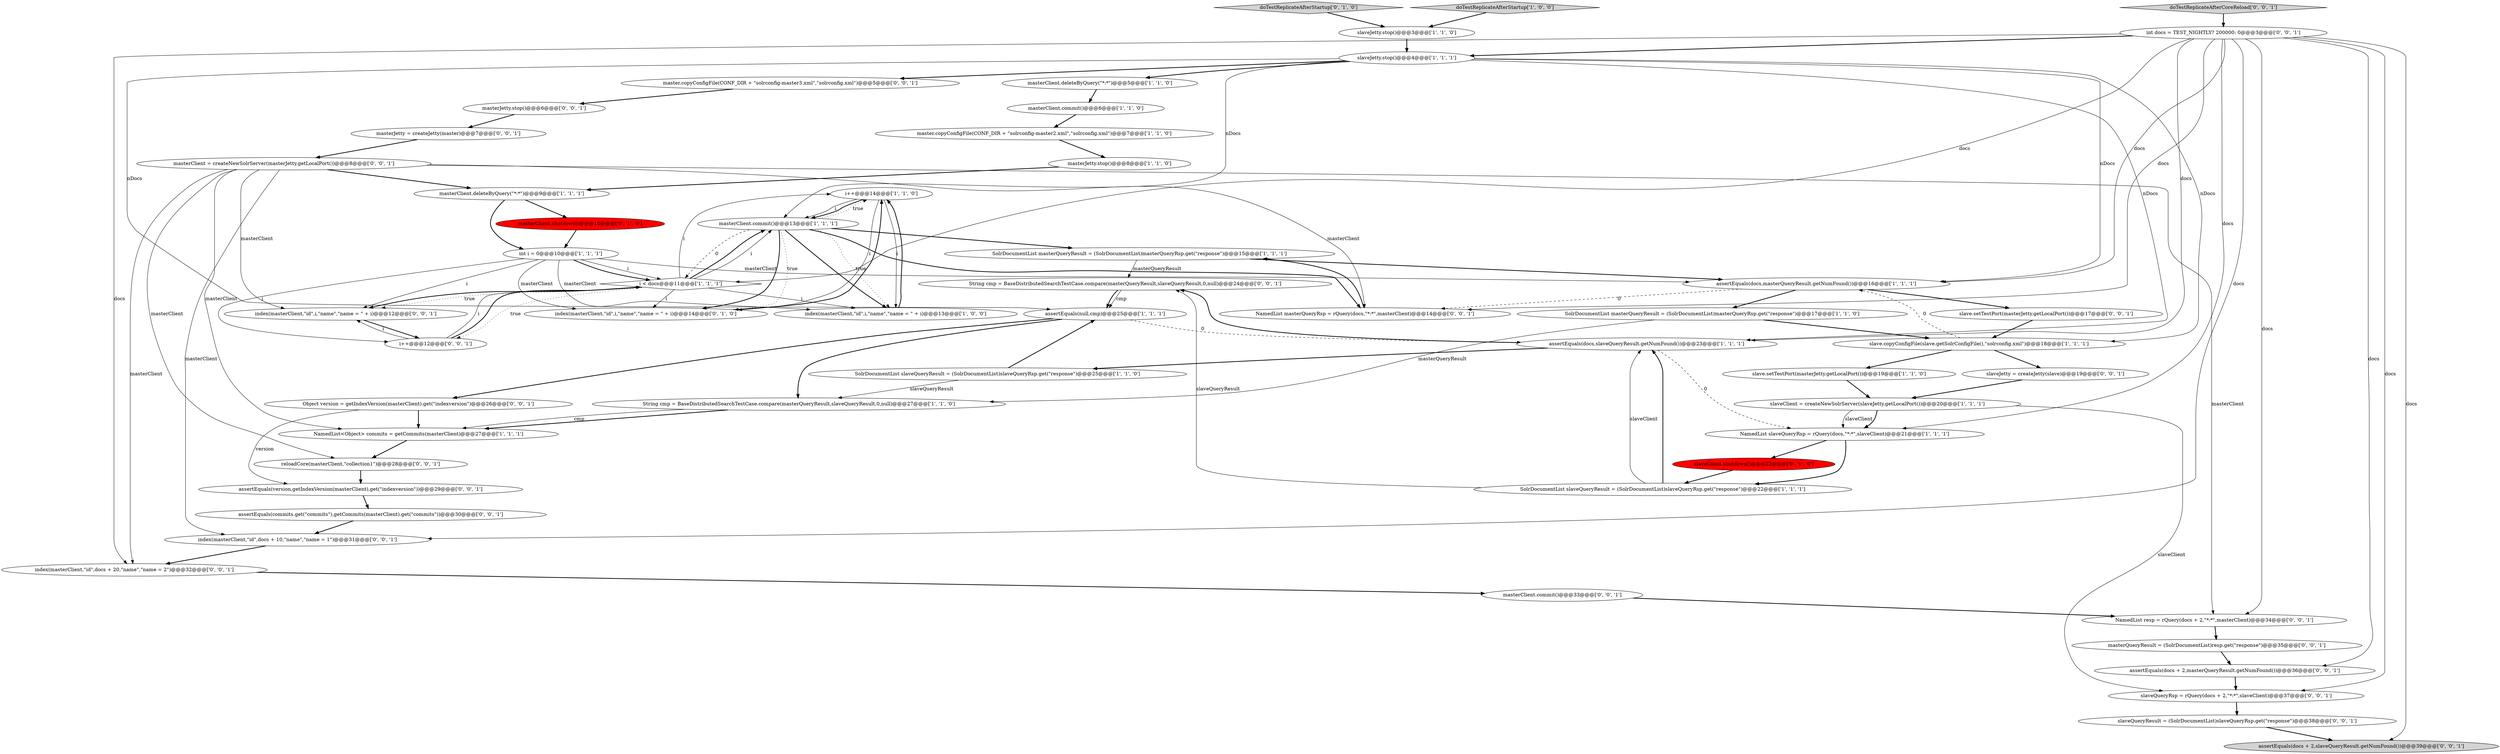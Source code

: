digraph {
13 [style = filled, label = "i++@@@14@@@['1', '1', '0']", fillcolor = white, shape = ellipse image = "AAA0AAABBB1BBB"];
11 [style = filled, label = "slaveJetty.stop()@@@3@@@['1', '1', '0']", fillcolor = white, shape = ellipse image = "AAA0AAABBB1BBB"];
42 [style = filled, label = "slaveJetty = createJetty(slave)@@@19@@@['0', '0', '1']", fillcolor = white, shape = ellipse image = "AAA0AAABBB3BBB"];
16 [style = filled, label = "masterClient.commit()@@@6@@@['1', '1', '0']", fillcolor = white, shape = ellipse image = "AAA0AAABBB1BBB"];
27 [style = filled, label = "doTestReplicateAfterStartup['0', '1', '0']", fillcolor = lightgray, shape = diamond image = "AAA0AAABBB2BBB"];
43 [style = filled, label = "NamedList resp = rQuery(docs + 2,\"*:*\",masterClient)@@@34@@@['0', '0', '1']", fillcolor = white, shape = ellipse image = "AAA0AAABBB3BBB"];
3 [style = filled, label = "slave.copyConfigFile(slave.getSolrConfigFile(),\"solrconfig.xml\")@@@18@@@['1', '1', '1']", fillcolor = white, shape = ellipse image = "AAA0AAABBB1BBB"];
41 [style = filled, label = "String cmp = BaseDistributedSearchTestCase.compare(masterQueryResult,slaveQueryResult,0,null)@@@24@@@['0', '0', '1']", fillcolor = white, shape = ellipse image = "AAA0AAABBB3BBB"];
52 [style = filled, label = "index(masterClient,\"id\",docs + 10,\"name\",\"name = 1\")@@@31@@@['0', '0', '1']", fillcolor = white, shape = ellipse image = "AAA0AAABBB3BBB"];
24 [style = filled, label = "SolrDocumentList masterQueryResult = (SolrDocumentList)masterQueryRsp.get(\"response\")@@@15@@@['1', '1', '1']", fillcolor = white, shape = ellipse image = "AAA0AAABBB1BBB"];
0 [style = filled, label = "NamedList slaveQueryRsp = rQuery(docs,\"*:*\",slaveClient)@@@21@@@['1', '1', '1']", fillcolor = white, shape = ellipse image = "AAA0AAABBB1BBB"];
17 [style = filled, label = "i < docs@@@11@@@['1', '1', '1']", fillcolor = white, shape = diamond image = "AAA0AAABBB1BBB"];
22 [style = filled, label = "master.copyConfigFile(CONF_DIR + \"solrconfig-master2.xml\",\"solrconfig.xml\")@@@7@@@['1', '1', '0']", fillcolor = white, shape = ellipse image = "AAA0AAABBB1BBB"];
14 [style = filled, label = "doTestReplicateAfterStartup['1', '0', '0']", fillcolor = lightgray, shape = diamond image = "AAA0AAABBB1BBB"];
23 [style = filled, label = "masterJetty.stop()@@@8@@@['1', '1', '0']", fillcolor = white, shape = ellipse image = "AAA0AAABBB1BBB"];
40 [style = filled, label = "assertEquals(commits.get(\"commits\"),getCommits(masterClient).get(\"commits\"))@@@30@@@['0', '0', '1']", fillcolor = white, shape = ellipse image = "AAA0AAABBB3BBB"];
46 [style = filled, label = "master.copyConfigFile(CONF_DIR + \"solrconfig-master3.xml\",\"solrconfig.xml\")@@@5@@@['0', '0', '1']", fillcolor = white, shape = ellipse image = "AAA0AAABBB3BBB"];
8 [style = filled, label = "slave.setTestPort(masterJetty.getLocalPort())@@@19@@@['1', '1', '0']", fillcolor = white, shape = ellipse image = "AAA0AAABBB1BBB"];
45 [style = filled, label = "index(masterClient,\"id\",docs + 20,\"name\",\"name = 2\")@@@32@@@['0', '0', '1']", fillcolor = white, shape = ellipse image = "AAA0AAABBB3BBB"];
29 [style = filled, label = "masterClient.shutdown()@@@10@@@['0', '1', '0']", fillcolor = red, shape = ellipse image = "AAA1AAABBB2BBB"];
33 [style = filled, label = "slaveQueryRsp = rQuery(docs + 2,\"*:*\",slaveClient)@@@37@@@['0', '0', '1']", fillcolor = white, shape = ellipse image = "AAA0AAABBB3BBB"];
15 [style = filled, label = "slaveClient = createNewSolrServer(slaveJetty.getLocalPort())@@@20@@@['1', '1', '1']", fillcolor = white, shape = ellipse image = "AAA0AAABBB1BBB"];
4 [style = filled, label = "masterClient.commit()@@@13@@@['1', '1', '1']", fillcolor = white, shape = ellipse image = "AAA0AAABBB1BBB"];
7 [style = filled, label = "index(masterClient,\"id\",i,\"name\",\"name = \" + i)@@@13@@@['1', '0', '0']", fillcolor = white, shape = ellipse image = "AAA0AAABBB1BBB"];
31 [style = filled, label = "assertEquals(docs + 2,slaveQueryResult.getNumFound())@@@39@@@['0', '0', '1']", fillcolor = lightgray, shape = ellipse image = "AAA0AAABBB3BBB"];
49 [style = filled, label = "NamedList masterQueryRsp = rQuery(docs,\"*:*\",masterClient)@@@14@@@['0', '0', '1']", fillcolor = white, shape = ellipse image = "AAA0AAABBB3BBB"];
54 [style = filled, label = "masterJetty = createJetty(master)@@@7@@@['0', '0', '1']", fillcolor = white, shape = ellipse image = "AAA0AAABBB3BBB"];
19 [style = filled, label = "SolrDocumentList masterQueryResult = (SolrDocumentList)masterQueryRsp.get(\"response\")@@@17@@@['1', '1', '0']", fillcolor = white, shape = ellipse image = "AAA0AAABBB1BBB"];
30 [style = filled, label = "slave.setTestPort(masterJetty.getLocalPort())@@@17@@@['0', '0', '1']", fillcolor = white, shape = ellipse image = "AAA0AAABBB3BBB"];
48 [style = filled, label = "slaveQueryResult = (SolrDocumentList)slaveQueryRsp.get(\"response\")@@@38@@@['0', '0', '1']", fillcolor = white, shape = ellipse image = "AAA0AAABBB3BBB"];
36 [style = filled, label = "reloadCore(masterClient,\"collection1\")@@@28@@@['0', '0', '1']", fillcolor = white, shape = ellipse image = "AAA0AAABBB3BBB"];
50 [style = filled, label = "assertEquals(docs + 2,masterQueryResult.getNumFound())@@@36@@@['0', '0', '1']", fillcolor = white, shape = ellipse image = "AAA0AAABBB3BBB"];
25 [style = filled, label = "NamedList<Object> commits = getCommits(masterClient)@@@27@@@['1', '1', '1']", fillcolor = white, shape = ellipse image = "AAA0AAABBB1BBB"];
34 [style = filled, label = "int docs = TEST_NIGHTLY? 200000: 0@@@3@@@['0', '0', '1']", fillcolor = white, shape = ellipse image = "AAA0AAABBB3BBB"];
5 [style = filled, label = "assertEquals(docs,masterQueryResult.getNumFound())@@@16@@@['1', '1', '1']", fillcolor = white, shape = ellipse image = "AAA0AAABBB1BBB"];
32 [style = filled, label = "assertEquals(version,getIndexVersion(masterClient).get(\"indexversion\"))@@@29@@@['0', '0', '1']", fillcolor = white, shape = ellipse image = "AAA0AAABBB3BBB"];
2 [style = filled, label = "SolrDocumentList slaveQueryResult = (SolrDocumentList)slaveQueryRsp.get(\"response\")@@@25@@@['1', '1', '0']", fillcolor = white, shape = ellipse image = "AAA0AAABBB1BBB"];
39 [style = filled, label = "masterClient = createNewSolrServer(masterJetty.getLocalPort())@@@8@@@['0', '0', '1']", fillcolor = white, shape = ellipse image = "AAA0AAABBB3BBB"];
44 [style = filled, label = "masterQueryResult = (SolrDocumentList)resp.get(\"response\")@@@35@@@['0', '0', '1']", fillcolor = white, shape = ellipse image = "AAA0AAABBB3BBB"];
10 [style = filled, label = "SolrDocumentList slaveQueryResult = (SolrDocumentList)slaveQueryRsp.get(\"response\")@@@22@@@['1', '1', '1']", fillcolor = white, shape = ellipse image = "AAA0AAABBB1BBB"];
53 [style = filled, label = "doTestReplicateAfterCoreReload['0', '0', '1']", fillcolor = lightgray, shape = diamond image = "AAA0AAABBB3BBB"];
6 [style = filled, label = "masterClient.deleteByQuery(\"*:*\")@@@9@@@['1', '1', '1']", fillcolor = white, shape = ellipse image = "AAA0AAABBB1BBB"];
18 [style = filled, label = "assertEquals(null,cmp)@@@25@@@['1', '1', '1']", fillcolor = white, shape = ellipse image = "AAA0AAABBB1BBB"];
12 [style = filled, label = "slaveJetty.stop()@@@4@@@['1', '1', '1']", fillcolor = white, shape = ellipse image = "AAA0AAABBB1BBB"];
28 [style = filled, label = "slaveClient.shutdown()@@@22@@@['0', '1', '0']", fillcolor = red, shape = ellipse image = "AAA1AAABBB2BBB"];
9 [style = filled, label = "masterClient.deleteByQuery(\"*:*\")@@@5@@@['1', '1', '0']", fillcolor = white, shape = ellipse image = "AAA0AAABBB1BBB"];
35 [style = filled, label = "masterJetty.stop()@@@6@@@['0', '0', '1']", fillcolor = white, shape = ellipse image = "AAA0AAABBB3BBB"];
1 [style = filled, label = "assertEquals(docs,slaveQueryResult.getNumFound())@@@23@@@['1', '1', '1']", fillcolor = white, shape = ellipse image = "AAA0AAABBB1BBB"];
38 [style = filled, label = "masterClient.commit()@@@33@@@['0', '0', '1']", fillcolor = white, shape = ellipse image = "AAA0AAABBB3BBB"];
47 [style = filled, label = "Object version = getIndexVersion(masterClient).get(\"indexversion\")@@@26@@@['0', '0', '1']", fillcolor = white, shape = ellipse image = "AAA0AAABBB3BBB"];
51 [style = filled, label = "i++@@@12@@@['0', '0', '1']", fillcolor = white, shape = ellipse image = "AAA0AAABBB3BBB"];
26 [style = filled, label = "index(masterClient,\"id\",i,\"name\",\"name = \" + i)@@@14@@@['0', '1', '0']", fillcolor = white, shape = ellipse image = "AAA0AAABBB2BBB"];
21 [style = filled, label = "String cmp = BaseDistributedSearchTestCase.compare(masterQueryResult,slaveQueryResult,0,null)@@@27@@@['1', '1', '0']", fillcolor = white, shape = ellipse image = "AAA0AAABBB1BBB"];
20 [style = filled, label = "int i = 0@@@10@@@['1', '1', '1']", fillcolor = white, shape = ellipse image = "AAA0AAABBB1BBB"];
37 [style = filled, label = "index(masterClient,\"id\",i,\"name\",\"name = \" + i)@@@12@@@['0', '0', '1']", fillcolor = white, shape = ellipse image = "AAA0AAABBB3BBB"];
34->1 [style = solid, label="docs"];
39->36 [style = solid, label="masterClient"];
12->4 [style = solid, label="nDocs"];
13->26 [style = solid, label="i"];
39->43 [style = solid, label="masterClient"];
20->51 [style = solid, label="i"];
4->7 [style = dotted, label="true"];
39->6 [style = bold, label=""];
17->7 [style = solid, label="i"];
12->9 [style = bold, label=""];
15->0 [style = solid, label="slaveClient"];
9->16 [style = bold, label=""];
6->29 [style = bold, label=""];
20->17 [style = solid, label="i"];
10->41 [style = solid, label="slaveQueryResult"];
49->24 [style = bold, label=""];
20->37 [style = solid, label="i"];
53->34 [style = bold, label=""];
34->0 [style = solid, label="docs"];
15->0 [style = bold, label=""];
51->17 [style = solid, label="i"];
45->38 [style = bold, label=""];
51->17 [style = bold, label=""];
33->48 [style = bold, label=""];
18->1 [style = dashed, label="0"];
2->21 [style = solid, label="slaveQueryResult"];
5->30 [style = bold, label=""];
43->44 [style = bold, label=""];
14->11 [style = bold, label=""];
19->3 [style = bold, label=""];
42->15 [style = bold, label=""];
5->49 [style = dashed, label="0"];
1->41 [style = bold, label=""];
35->54 [style = bold, label=""];
4->17 [style = dashed, label="0"];
40->52 [style = bold, label=""];
25->36 [style = bold, label=""];
52->45 [style = bold, label=""];
2->18 [style = bold, label=""];
44->50 [style = bold, label=""];
34->5 [style = solid, label="docs"];
11->12 [style = bold, label=""];
21->25 [style = bold, label=""];
13->4 [style = solid, label="i"];
17->26 [style = solid, label="i"];
17->37 [style = bold, label=""];
22->23 [style = bold, label=""];
26->13 [style = bold, label=""];
24->5 [style = bold, label=""];
4->13 [style = dotted, label="true"];
34->31 [style = solid, label="docs"];
29->20 [style = bold, label=""];
47->25 [style = bold, label=""];
20->5 [style = solid, label="masterClient"];
27->11 [style = bold, label=""];
34->17 [style = solid, label="docs"];
39->25 [style = solid, label="masterClient"];
34->45 [style = solid, label="docs"];
10->1 [style = bold, label=""];
10->1 [style = solid, label="slaveClient"];
4->26 [style = dotted, label="true"];
4->24 [style = bold, label=""];
8->15 [style = bold, label=""];
18->47 [style = bold, label=""];
13->7 [style = solid, label="i"];
12->5 [style = solid, label="nDocs"];
39->37 [style = solid, label="masterClient"];
3->42 [style = bold, label=""];
4->7 [style = bold, label=""];
19->21 [style = solid, label="masterQueryResult"];
48->31 [style = bold, label=""];
6->20 [style = bold, label=""];
5->19 [style = bold, label=""];
54->39 [style = bold, label=""];
12->18 [style = solid, label="nDocs"];
34->50 [style = solid, label="docs"];
12->46 [style = bold, label=""];
34->52 [style = solid, label="docs"];
30->3 [style = bold, label=""];
17->13 [style = solid, label="i"];
34->43 [style = solid, label="docs"];
12->3 [style = solid, label="nDocs"];
3->8 [style = bold, label=""];
23->6 [style = bold, label=""];
32->40 [style = bold, label=""];
46->35 [style = bold, label=""];
41->18 [style = solid, label="cmp"];
1->2 [style = bold, label=""];
50->33 [style = bold, label=""];
21->25 [style = solid, label="cmp"];
17->37 [style = dotted, label="true"];
18->21 [style = bold, label=""];
41->18 [style = bold, label=""];
17->4 [style = bold, label=""];
38->43 [style = bold, label=""];
24->41 [style = solid, label="masterQueryResult"];
7->13 [style = bold, label=""];
3->5 [style = dashed, label="0"];
20->17 [style = bold, label=""];
20->26 [style = solid, label="masterClient"];
28->10 [style = bold, label=""];
17->4 [style = solid, label="i"];
37->51 [style = bold, label=""];
12->1 [style = solid, label="nDocs"];
4->26 [style = bold, label=""];
17->51 [style = dotted, label="true"];
36->32 [style = bold, label=""];
16->22 [style = bold, label=""];
34->12 [style = bold, label=""];
39->49 [style = solid, label="masterClient"];
39->52 [style = solid, label="masterClient"];
34->33 [style = solid, label="docs"];
0->10 [style = bold, label=""];
15->33 [style = solid, label="slaveClient"];
39->45 [style = solid, label="masterClient"];
4->49 [style = bold, label=""];
51->37 [style = solid, label="i"];
20->7 [style = solid, label="masterClient"];
47->32 [style = solid, label="version"];
34->49 [style = solid, label="docs"];
0->28 [style = bold, label=""];
1->0 [style = dashed, label="0"];
13->4 [style = bold, label=""];
}
